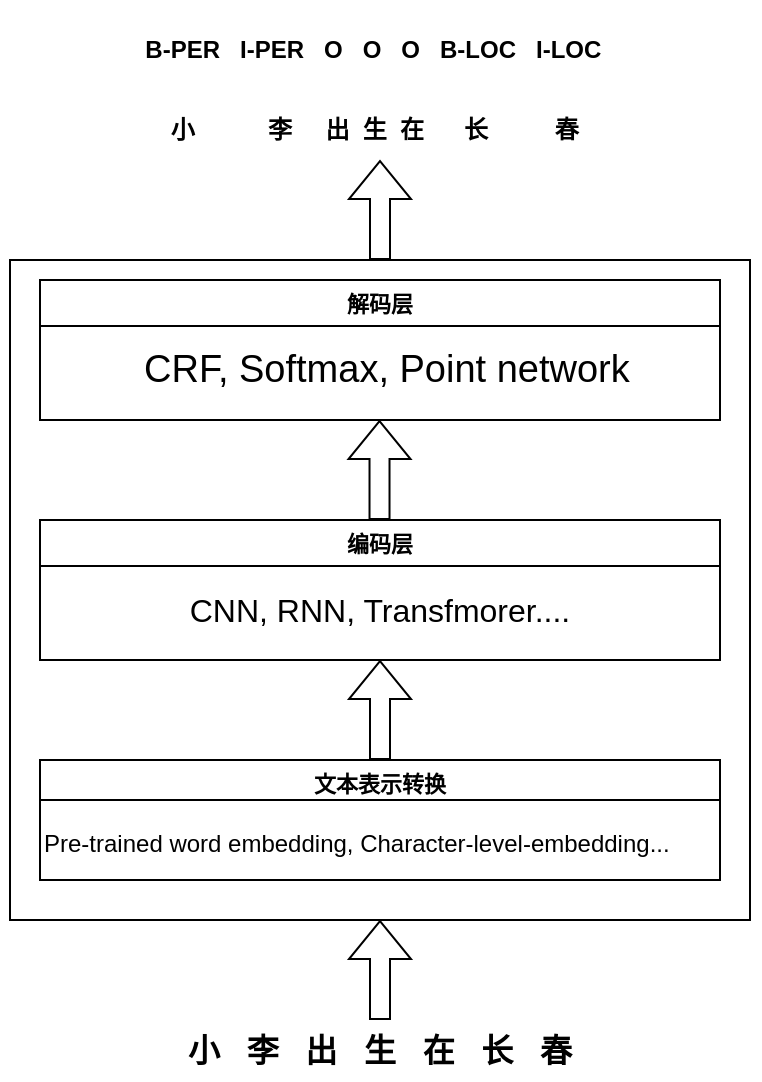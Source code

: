 <mxfile version="16.6.6" type="github">
  <diagram id="febJn-OER2_dIFLCJ48i" name="Page-1">
    <mxGraphModel dx="989" dy="1713" grid="1" gridSize="10" guides="1" tooltips="1" connect="1" arrows="1" fold="1" page="1" pageScale="1" pageWidth="827" pageHeight="1169" math="0" shadow="0">
      <root>
        <mxCell id="0" />
        <mxCell id="1" parent="0" />
        <mxCell id="OhjDdKUe1sSKPF3p4pJ1-1" value="&lt;font size=&quot;1&quot;&gt;&lt;b style=&quot;font-size: 16px&quot;&gt;小&amp;nbsp; &amp;nbsp;李&amp;nbsp; &amp;nbsp;出&amp;nbsp; &amp;nbsp;生&amp;nbsp; &amp;nbsp;在&amp;nbsp; &amp;nbsp;长&amp;nbsp; &amp;nbsp;春&lt;/b&gt;&lt;/font&gt;" style="text;html=1;strokeColor=none;fillColor=none;align=center;verticalAlign=middle;whiteSpace=wrap;rounded=0;" vertex="1" parent="1">
          <mxGeometry x="180" y="370" width="380" height="30" as="geometry" />
        </mxCell>
        <mxCell id="OhjDdKUe1sSKPF3p4pJ1-2" value="&lt;br&gt;CNN, RNN, Transfmorer...." style="rounded=0;whiteSpace=wrap;html=1;fontSize=16;" vertex="1" parent="1">
          <mxGeometry x="185" y="-10" width="370" height="330" as="geometry" />
        </mxCell>
        <mxCell id="OhjDdKUe1sSKPF3p4pJ1-8" value="文本表示转换" style="swimlane;fontSize=11;" vertex="1" parent="1">
          <mxGeometry x="200" y="240" width="340" height="60" as="geometry" />
        </mxCell>
        <mxCell id="OhjDdKUe1sSKPF3p4pJ1-3" value="&lt;font style=&quot;font-size: 12px&quot;&gt;Pre-trained word embedding, Character-level-embedding...&lt;/font&gt;" style="rounded=0;whiteSpace=wrap;html=1;fontSize=16;align=left;" vertex="1" parent="OhjDdKUe1sSKPF3p4pJ1-8">
          <mxGeometry y="20" width="340" height="40" as="geometry" />
        </mxCell>
        <mxCell id="OhjDdKUe1sSKPF3p4pJ1-9" value="编码层" style="swimlane;fontSize=11;" vertex="1" parent="1">
          <mxGeometry x="200" y="120" width="340" height="70" as="geometry" />
        </mxCell>
        <mxCell id="OhjDdKUe1sSKPF3p4pJ1-10" value="解码层" style="swimlane;fontSize=11;" vertex="1" parent="1">
          <mxGeometry x="200" width="340" height="70" as="geometry" />
        </mxCell>
        <mxCell id="OhjDdKUe1sSKPF3p4pJ1-11" value="&lt;font style=&quot;font-size: 19px&quot;&gt;CRF, Softmax, Point network&lt;/font&gt;" style="text;html=1;strokeColor=none;fillColor=none;align=left;verticalAlign=middle;whiteSpace=wrap;rounded=0;fontSize=11;" vertex="1" parent="OhjDdKUe1sSKPF3p4pJ1-10">
          <mxGeometry x="50" y="30" width="250" height="30" as="geometry" />
        </mxCell>
        <mxCell id="OhjDdKUe1sSKPF3p4pJ1-12" value="" style="shape=flexArrow;endArrow=classic;html=1;rounded=0;fontSize=12;entryX=0.5;entryY=1;entryDx=0;entryDy=0;exitX=0.5;exitY=0;exitDx=0;exitDy=0;" edge="1" parent="1" source="OhjDdKUe1sSKPF3p4pJ1-8" target="OhjDdKUe1sSKPF3p4pJ1-9">
          <mxGeometry width="50" height="50" relative="1" as="geometry">
            <mxPoint x="350" y="240" as="sourcePoint" />
            <mxPoint x="400" y="190" as="targetPoint" />
          </mxGeometry>
        </mxCell>
        <mxCell id="OhjDdKUe1sSKPF3p4pJ1-13" value="" style="shape=flexArrow;endArrow=classic;html=1;rounded=0;fontSize=12;entryX=0.5;entryY=1;entryDx=0;entryDy=0;exitX=0.5;exitY=0;exitDx=0;exitDy=0;" edge="1" parent="1">
          <mxGeometry width="50" height="50" relative="1" as="geometry">
            <mxPoint x="369.76" y="120" as="sourcePoint" />
            <mxPoint x="369.76" y="70" as="targetPoint" />
          </mxGeometry>
        </mxCell>
        <mxCell id="OhjDdKUe1sSKPF3p4pJ1-14" value="" style="shape=flexArrow;endArrow=classic;html=1;rounded=0;fontSize=12;entryX=0.5;entryY=1;entryDx=0;entryDy=0;exitX=0.5;exitY=0;exitDx=0;exitDy=0;" edge="1" parent="1">
          <mxGeometry width="50" height="50" relative="1" as="geometry">
            <mxPoint x="370" y="370" as="sourcePoint" />
            <mxPoint x="370" y="320" as="targetPoint" />
          </mxGeometry>
        </mxCell>
        <mxCell id="OhjDdKUe1sSKPF3p4pJ1-15" value="" style="shape=flexArrow;endArrow=classic;html=1;rounded=0;fontSize=12;exitX=0.5;exitY=0;exitDx=0;exitDy=0;" edge="1" parent="1" source="OhjDdKUe1sSKPF3p4pJ1-2">
          <mxGeometry width="50" height="50" relative="1" as="geometry">
            <mxPoint x="340" y="-10" as="sourcePoint" />
            <mxPoint x="370" y="-60" as="targetPoint" />
          </mxGeometry>
        </mxCell>
        <mxCell id="OhjDdKUe1sSKPF3p4pJ1-20" value="&lt;b&gt;B-PER&amp;nbsp; &amp;nbsp;I-PER&amp;nbsp; &amp;nbsp;O&amp;nbsp; &amp;nbsp;O&amp;nbsp; &amp;nbsp;O&amp;nbsp; &amp;nbsp;B-LOC&amp;nbsp; &amp;nbsp;I-LOC&amp;nbsp;&amp;nbsp;&lt;/b&gt;" style="text;html=1;strokeColor=none;fillColor=none;align=center;verticalAlign=middle;whiteSpace=wrap;rounded=0;fontSize=12;" vertex="1" parent="1">
          <mxGeometry x="200" y="-140" width="340" height="50" as="geometry" />
        </mxCell>
        <mxCell id="OhjDdKUe1sSKPF3p4pJ1-21" value="&amp;nbsp; &amp;nbsp; &amp;nbsp; &amp;nbsp; &amp;nbsp; &amp;nbsp; &amp;nbsp; &amp;nbsp; &amp;nbsp; &amp;nbsp;&lt;b&gt;小&amp;nbsp; &amp;nbsp; &amp;nbsp; &amp;nbsp; &amp;nbsp; &amp;nbsp;李&amp;nbsp; &amp;nbsp; &amp;nbsp;出&amp;nbsp; 生&amp;nbsp; 在&amp;nbsp; &amp;nbsp; &amp;nbsp; 长&amp;nbsp; &amp;nbsp; &amp;nbsp; &amp;nbsp; &amp;nbsp; 春&amp;nbsp;&lt;/b&gt;&amp;nbsp;" style="text;html=1;strokeColor=none;fillColor=none;align=left;verticalAlign=middle;whiteSpace=wrap;rounded=0;fontSize=12;" vertex="1" parent="1">
          <mxGeometry x="200" y="-100" width="340" height="50" as="geometry" />
        </mxCell>
      </root>
    </mxGraphModel>
  </diagram>
</mxfile>
